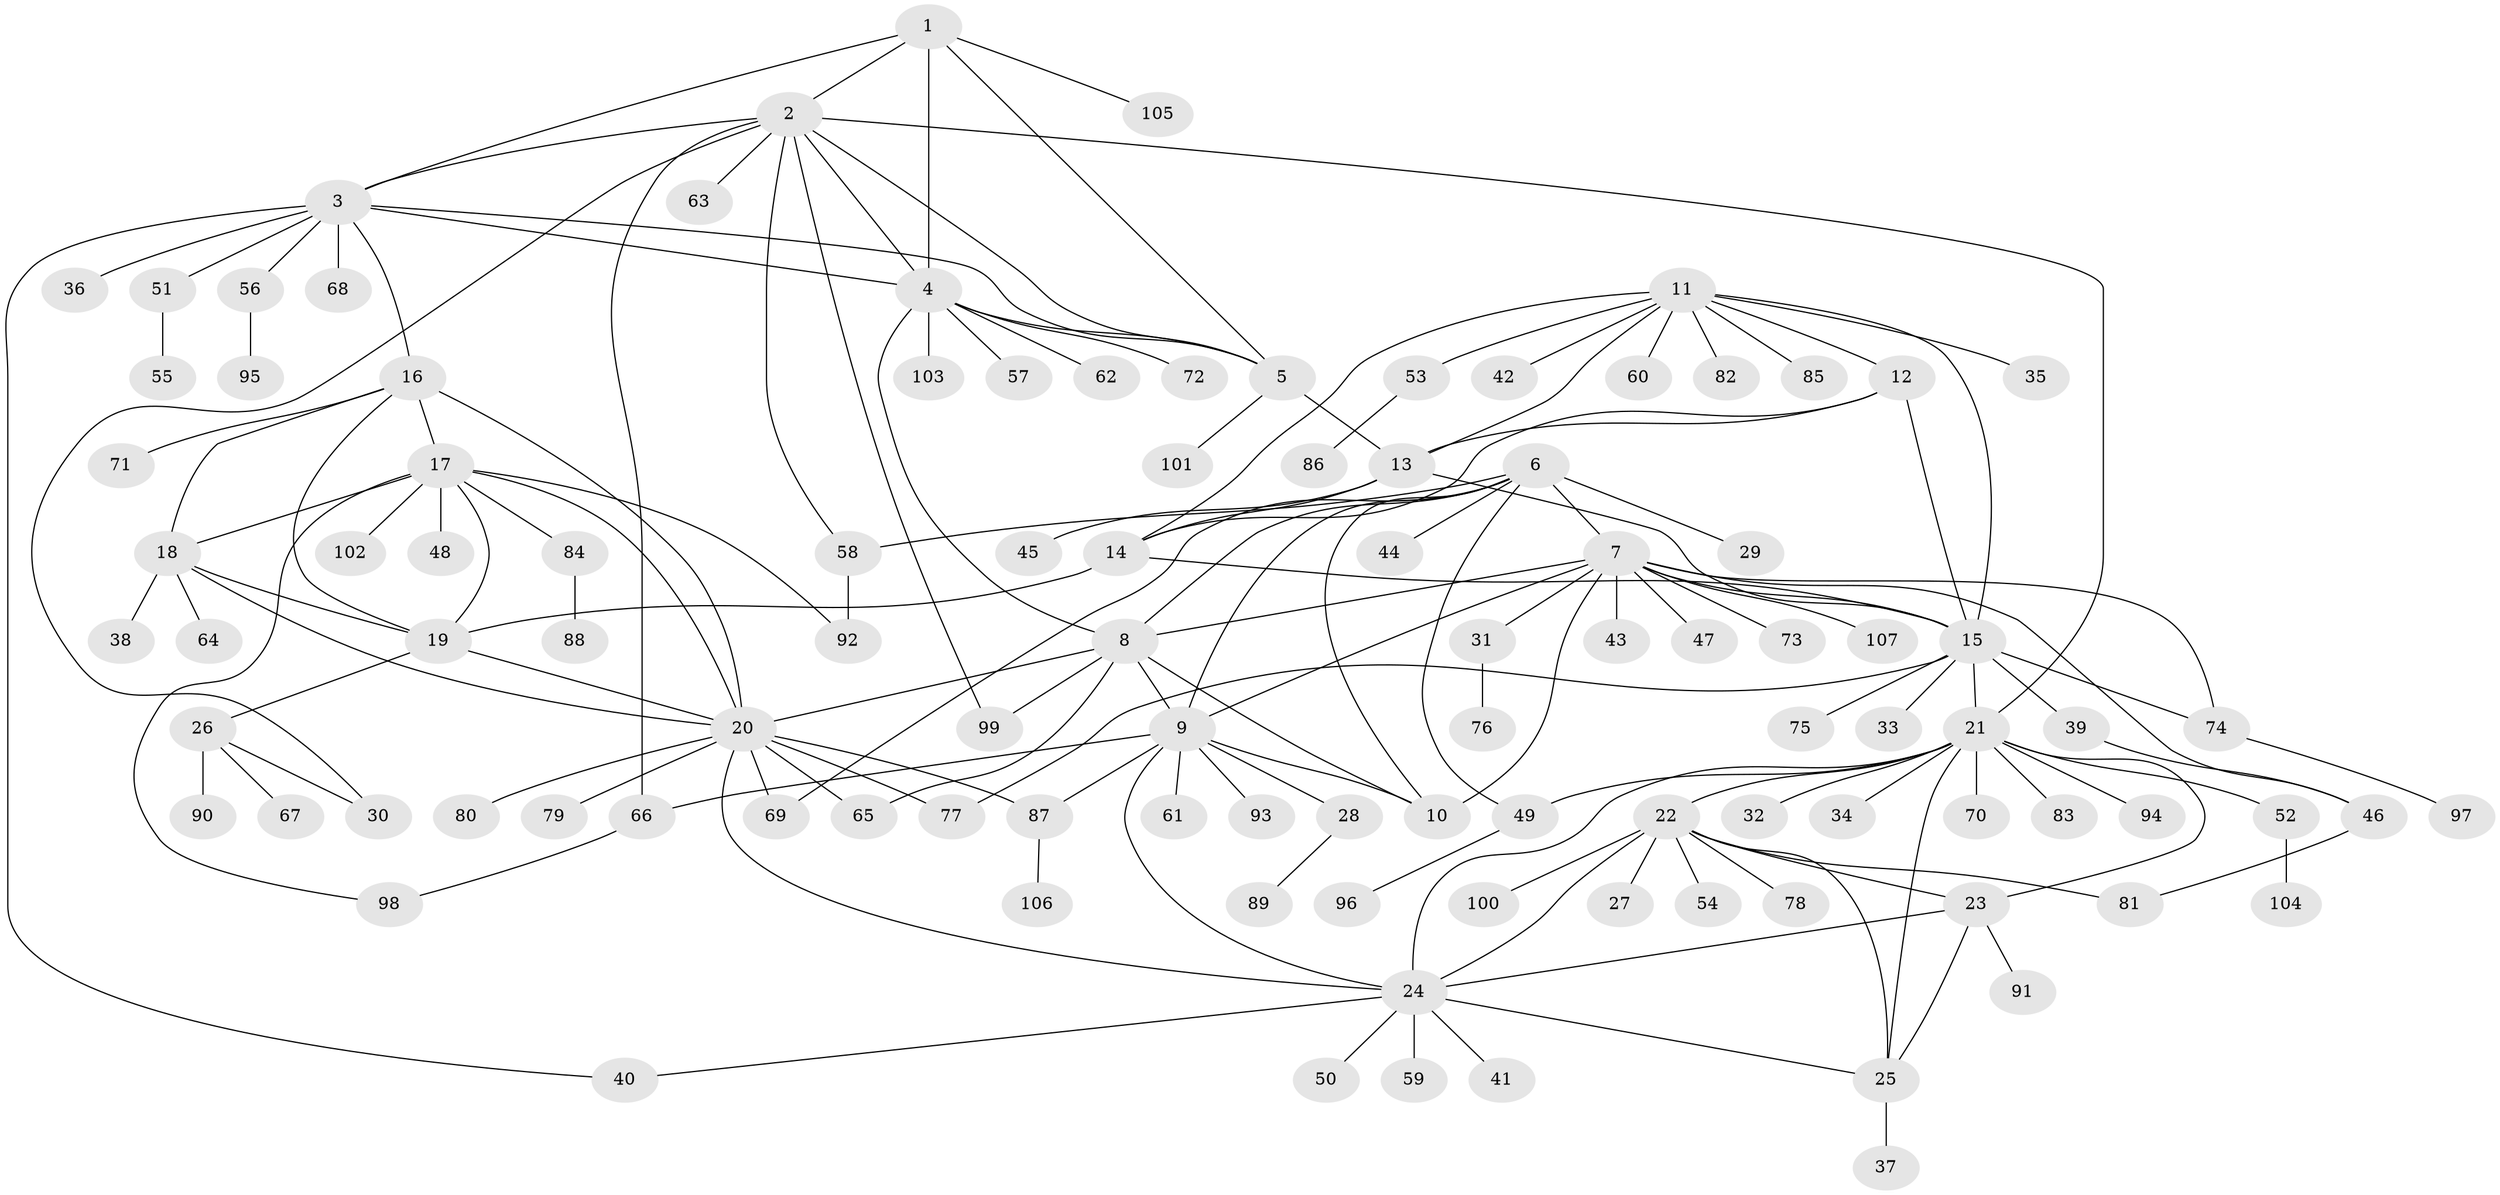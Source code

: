 // Generated by graph-tools (version 1.1) at 2025/26/03/09/25 03:26:45]
// undirected, 107 vertices, 157 edges
graph export_dot {
graph [start="1"]
  node [color=gray90,style=filled];
  1;
  2;
  3;
  4;
  5;
  6;
  7;
  8;
  9;
  10;
  11;
  12;
  13;
  14;
  15;
  16;
  17;
  18;
  19;
  20;
  21;
  22;
  23;
  24;
  25;
  26;
  27;
  28;
  29;
  30;
  31;
  32;
  33;
  34;
  35;
  36;
  37;
  38;
  39;
  40;
  41;
  42;
  43;
  44;
  45;
  46;
  47;
  48;
  49;
  50;
  51;
  52;
  53;
  54;
  55;
  56;
  57;
  58;
  59;
  60;
  61;
  62;
  63;
  64;
  65;
  66;
  67;
  68;
  69;
  70;
  71;
  72;
  73;
  74;
  75;
  76;
  77;
  78;
  79;
  80;
  81;
  82;
  83;
  84;
  85;
  86;
  87;
  88;
  89;
  90;
  91;
  92;
  93;
  94;
  95;
  96;
  97;
  98;
  99;
  100;
  101;
  102;
  103;
  104;
  105;
  106;
  107;
  1 -- 2;
  1 -- 3;
  1 -- 4;
  1 -- 5;
  1 -- 105;
  2 -- 3;
  2 -- 4;
  2 -- 5;
  2 -- 21;
  2 -- 30;
  2 -- 58;
  2 -- 63;
  2 -- 66;
  2 -- 99;
  3 -- 4;
  3 -- 5;
  3 -- 16;
  3 -- 36;
  3 -- 40;
  3 -- 51;
  3 -- 56;
  3 -- 68;
  4 -- 5;
  4 -- 8;
  4 -- 57;
  4 -- 62;
  4 -- 72;
  4 -- 103;
  5 -- 13;
  5 -- 101;
  6 -- 7;
  6 -- 8;
  6 -- 9;
  6 -- 10;
  6 -- 29;
  6 -- 44;
  6 -- 49;
  6 -- 58;
  6 -- 69;
  7 -- 8;
  7 -- 9;
  7 -- 10;
  7 -- 15;
  7 -- 31;
  7 -- 43;
  7 -- 46;
  7 -- 47;
  7 -- 73;
  7 -- 74;
  7 -- 107;
  8 -- 9;
  8 -- 10;
  8 -- 20;
  8 -- 65;
  8 -- 99;
  9 -- 10;
  9 -- 24;
  9 -- 28;
  9 -- 61;
  9 -- 66;
  9 -- 87;
  9 -- 93;
  11 -- 12;
  11 -- 13;
  11 -- 14;
  11 -- 15;
  11 -- 35;
  11 -- 42;
  11 -- 53;
  11 -- 60;
  11 -- 82;
  11 -- 85;
  12 -- 13;
  12 -- 14;
  12 -- 15;
  13 -- 14;
  13 -- 15;
  13 -- 45;
  14 -- 15;
  14 -- 19;
  15 -- 21;
  15 -- 33;
  15 -- 39;
  15 -- 74;
  15 -- 75;
  15 -- 77;
  16 -- 17;
  16 -- 18;
  16 -- 19;
  16 -- 20;
  16 -- 71;
  17 -- 18;
  17 -- 19;
  17 -- 20;
  17 -- 48;
  17 -- 84;
  17 -- 92;
  17 -- 98;
  17 -- 102;
  18 -- 19;
  18 -- 20;
  18 -- 38;
  18 -- 64;
  19 -- 20;
  19 -- 26;
  20 -- 24;
  20 -- 65;
  20 -- 69;
  20 -- 77;
  20 -- 79;
  20 -- 80;
  20 -- 87;
  21 -- 22;
  21 -- 23;
  21 -- 24;
  21 -- 25;
  21 -- 32;
  21 -- 34;
  21 -- 49;
  21 -- 52;
  21 -- 70;
  21 -- 83;
  21 -- 94;
  22 -- 23;
  22 -- 24;
  22 -- 25;
  22 -- 27;
  22 -- 54;
  22 -- 78;
  22 -- 81;
  22 -- 100;
  23 -- 24;
  23 -- 25;
  23 -- 91;
  24 -- 25;
  24 -- 40;
  24 -- 41;
  24 -- 50;
  24 -- 59;
  25 -- 37;
  26 -- 30;
  26 -- 67;
  26 -- 90;
  28 -- 89;
  31 -- 76;
  39 -- 46;
  46 -- 81;
  49 -- 96;
  51 -- 55;
  52 -- 104;
  53 -- 86;
  56 -- 95;
  58 -- 92;
  66 -- 98;
  74 -- 97;
  84 -- 88;
  87 -- 106;
}

